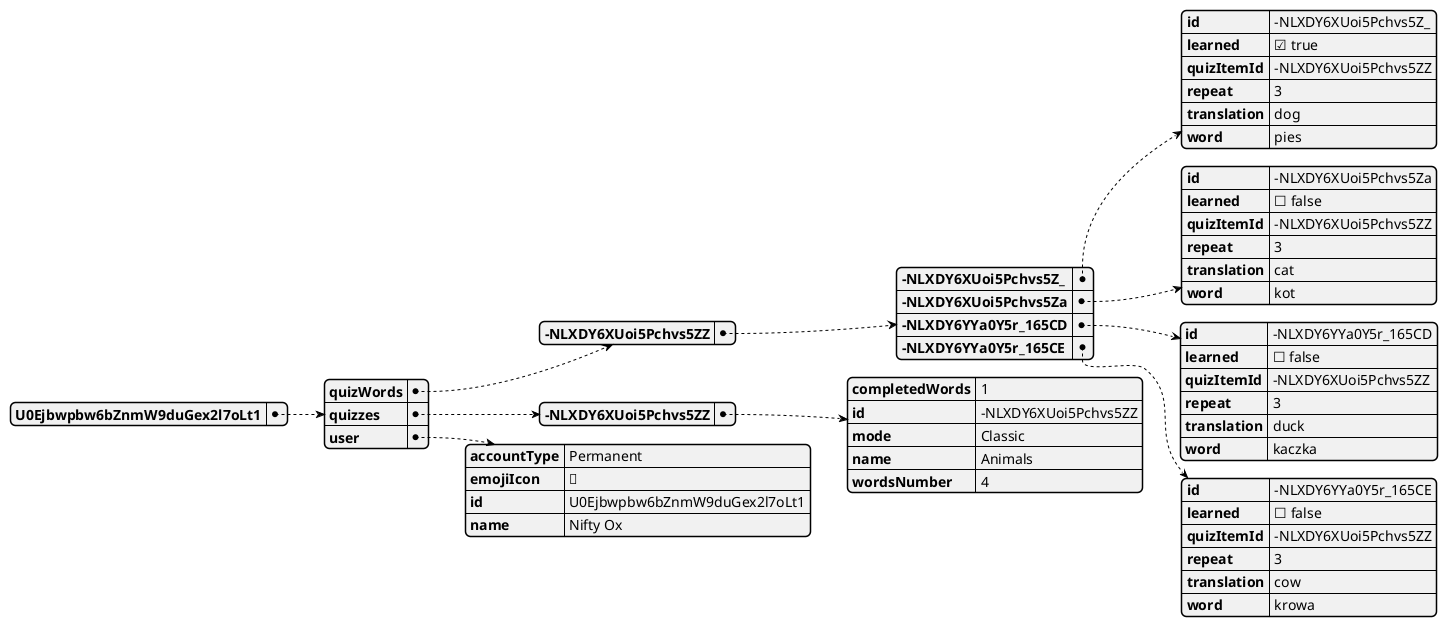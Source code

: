 @startjson
{
  "U0Ejbwpbw6bZnmW9duGex2l7oLt1": {
    "quizWords": {
      "-NLXDY6XUoi5Pchvs5ZZ": {
        "-NLXDY6XUoi5Pchvs5Z_": {
          "id": "-NLXDY6XUoi5Pchvs5Z_",
          "learned": true,
          "quizItemId": "-NLXDY6XUoi5Pchvs5ZZ",
          "repeat": 3,
          "translation": "dog",
          "word": "pies"
        },
        "-NLXDY6XUoi5Pchvs5Za": {
          "id": "-NLXDY6XUoi5Pchvs5Za",
          "learned": false,
          "quizItemId": "-NLXDY6XUoi5Pchvs5ZZ",
          "repeat": 3,
          "translation": "cat",
          "word": "kot"
        },
        "-NLXDY6YYa0Y5r_165CD": {
          "id": "-NLXDY6YYa0Y5r_165CD",
          "learned": false,
          "quizItemId": "-NLXDY6XUoi5Pchvs5ZZ",
          "repeat": 3,
          "translation": "duck",
          "word": "kaczka"
        },
        "-NLXDY6YYa0Y5r_165CE": {
          "id": "-NLXDY6YYa0Y5r_165CE",
          "learned": false,
          "quizItemId": "-NLXDY6XUoi5Pchvs5ZZ",
          "repeat": 3,
          "translation": "cow",
          "word": "krowa"
        }
      }
    },
    "quizzes": {
      "-NLXDY6XUoi5Pchvs5ZZ": {
        "completedWords": 1,
        "id": "-NLXDY6XUoi5Pchvs5ZZ",
        "mode": "Classic",
        "name": "Animals",
        "wordsNumber": 4
      }
    },
    "user": {
      "accountType": "Permanent",
      "emojiIcon": "🐂",
      "id": "U0Ejbwpbw6bZnmW9duGex2l7oLt1",
      "name": "Nifty Ox"
    }
  }
}
@endjson